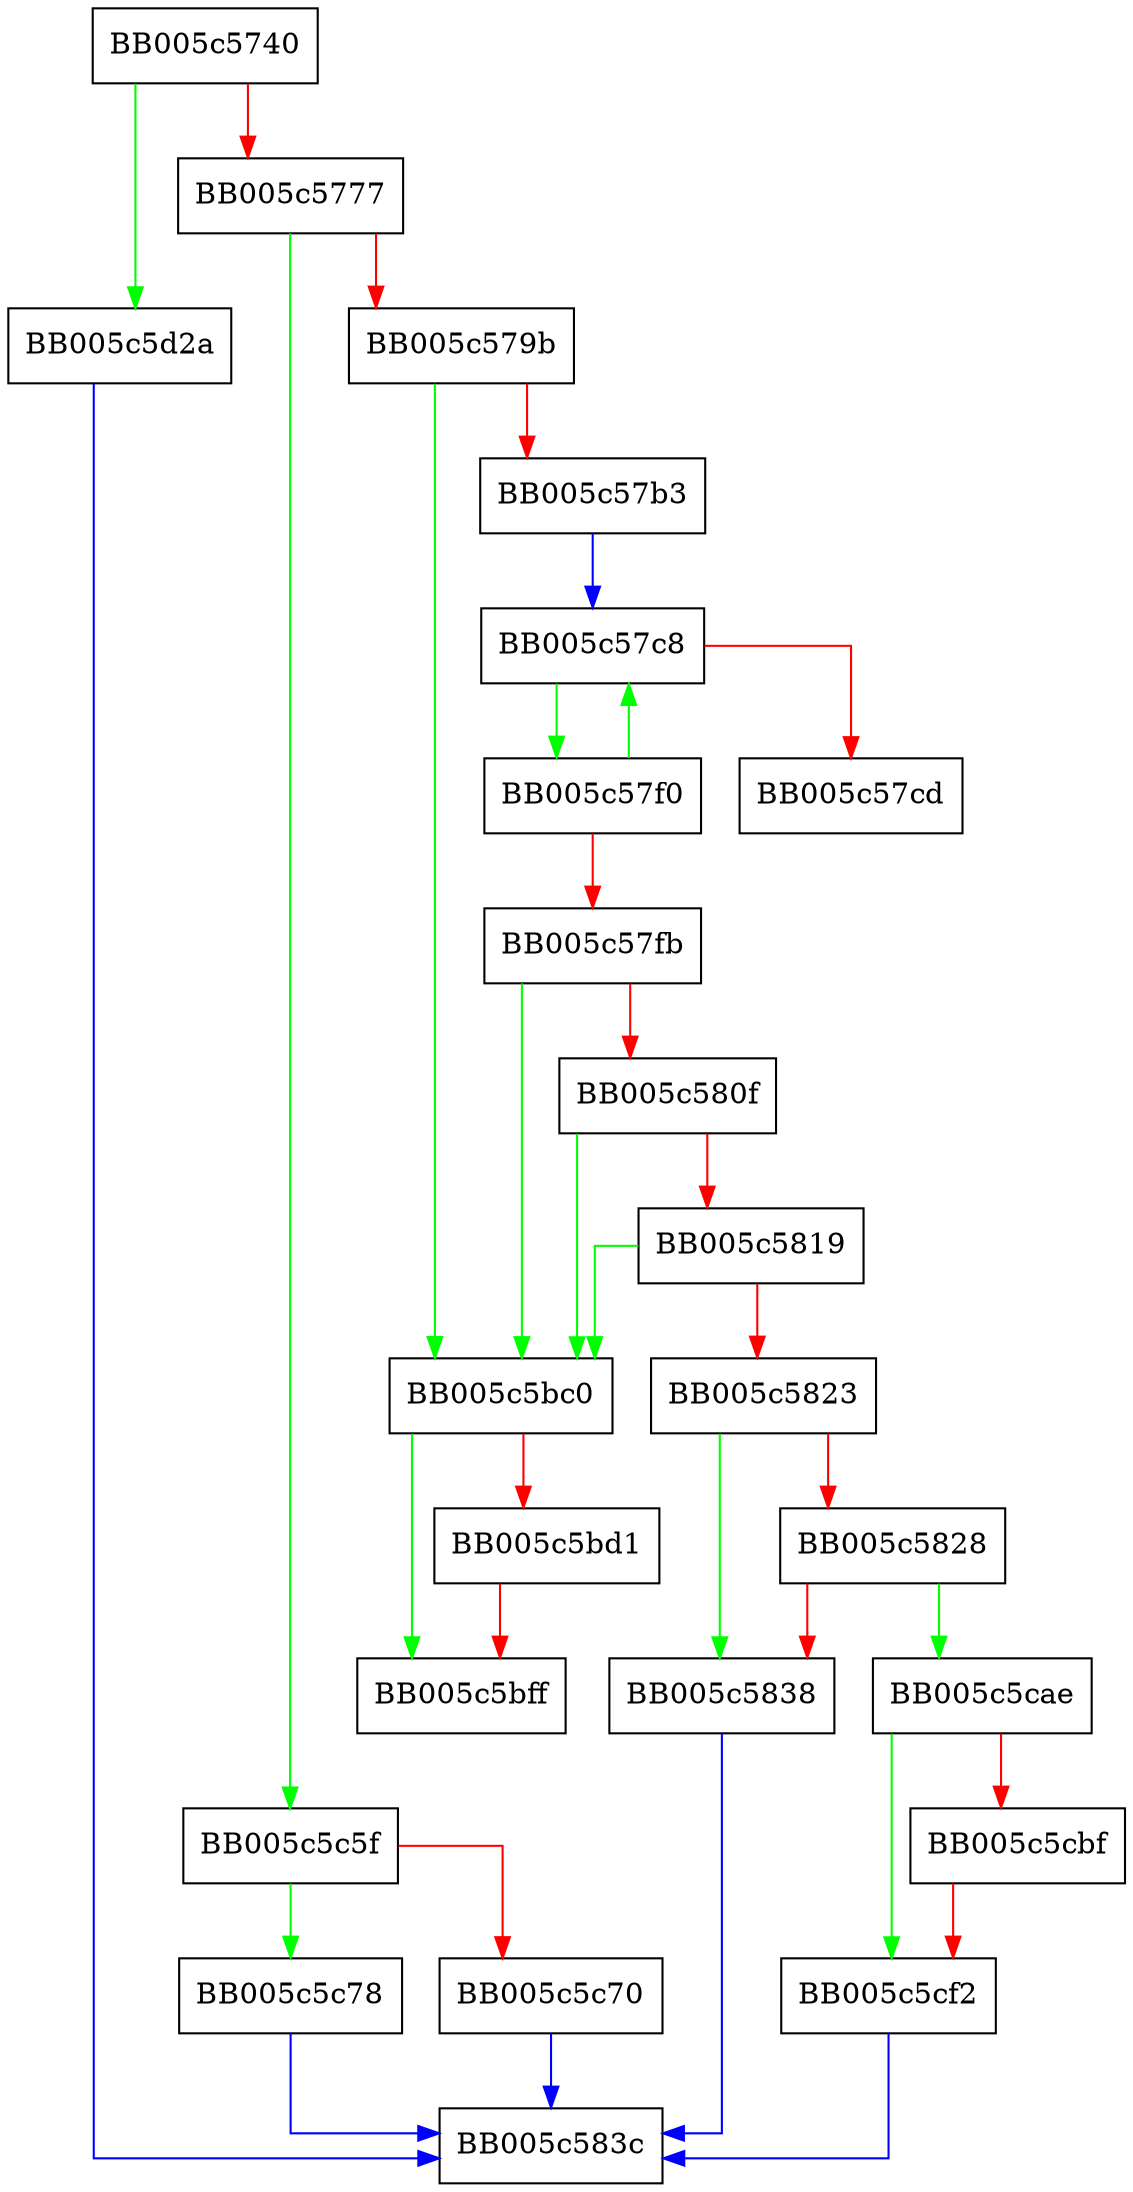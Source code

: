 digraph evp_rand_from_algorithm {
  node [shape="box"];
  graph [splines=ortho];
  BB005c5740 -> BB005c5d2a [color="green"];
  BB005c5740 -> BB005c5777 [color="red"];
  BB005c5777 -> BB005c5c5f [color="green"];
  BB005c5777 -> BB005c579b [color="red"];
  BB005c579b -> BB005c5bc0 [color="green"];
  BB005c579b -> BB005c57b3 [color="red"];
  BB005c57b3 -> BB005c57c8 [color="blue"];
  BB005c57c8 -> BB005c57f0 [color="green"];
  BB005c57c8 -> BB005c57cd [color="red"];
  BB005c57f0 -> BB005c57c8 [color="green"];
  BB005c57f0 -> BB005c57fb [color="red"];
  BB005c57fb -> BB005c5bc0 [color="green"];
  BB005c57fb -> BB005c580f [color="red"];
  BB005c580f -> BB005c5bc0 [color="green"];
  BB005c580f -> BB005c5819 [color="red"];
  BB005c5819 -> BB005c5bc0 [color="green"];
  BB005c5819 -> BB005c5823 [color="red"];
  BB005c5823 -> BB005c5838 [color="green"];
  BB005c5823 -> BB005c5828 [color="red"];
  BB005c5828 -> BB005c5cae [color="green"];
  BB005c5828 -> BB005c5838 [color="red"];
  BB005c5838 -> BB005c583c [color="blue"];
  BB005c5bc0 -> BB005c5bff [color="green"];
  BB005c5bc0 -> BB005c5bd1 [color="red"];
  BB005c5bd1 -> BB005c5bff [color="red"];
  BB005c5c5f -> BB005c5c78 [color="green"];
  BB005c5c5f -> BB005c5c70 [color="red"];
  BB005c5c70 -> BB005c583c [color="blue"];
  BB005c5c78 -> BB005c583c [color="blue"];
  BB005c5cae -> BB005c5cf2 [color="green"];
  BB005c5cae -> BB005c5cbf [color="red"];
  BB005c5cbf -> BB005c5cf2 [color="red"];
  BB005c5cf2 -> BB005c583c [color="blue"];
  BB005c5d2a -> BB005c583c [color="blue"];
}